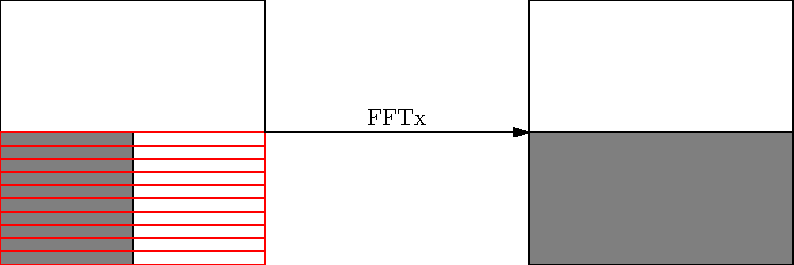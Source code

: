 size(14cm,0);


//pair center(path g) {return 0.5*(min(g)+max(g));}


void drawboxes(pair z=(0,0), pair p=(1,1))
{
  path g=box((0,0),p);
  draw(shift(z)*g);
}
path g;
pair b=(1,1), a=(0,0), z=(0,0);

g=box(a,b);
draw(shift(z)*g);
g=box(a,0.5*b);
filldraw(shift(z)*g,gray);

z=(2,0);
g=box(a,b);
draw(shift(z)*g);
g=box(a,(1,0.5));
filldraw(shift(z)*g,gray);

g=box(a,b);
draw(shift(z)*g);
int n=10;
for(int i=0; i < n-1; ++i) {
  z=(0,0.5*i/n);
  g=box(a,(1,0.1));
  draw(shift(z)*g,red);
}


real h=0.5;
//Arrows between boxes
draw((1,h)..(2,h),EndArrow);
label("FFTx",(1.5,h),N);



